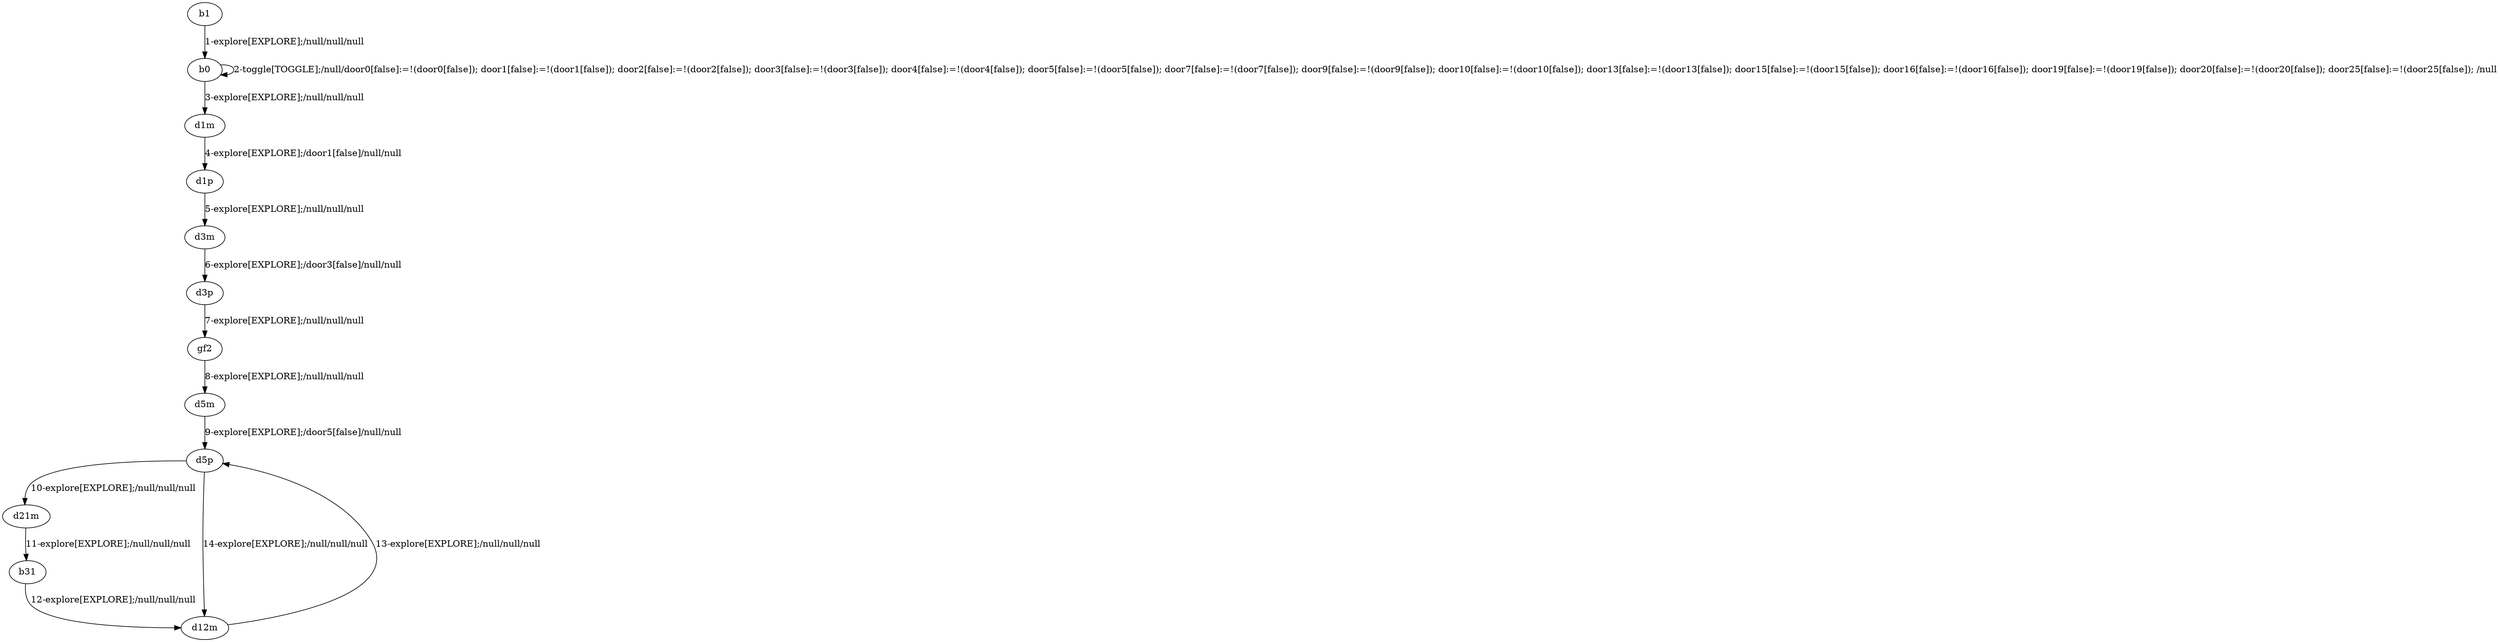 # Total number of goals covered by this test: 5
# b31 --> d12m
# gf2 --> d5m
# d5p --> d21m
# d12m --> d5p
# d21m --> b31

digraph g {
"b1" -> "b0" [label = "1-explore[EXPLORE];/null/null/null"];
"b0" -> "b0" [label = "2-toggle[TOGGLE];/null/door0[false]:=!(door0[false]); door1[false]:=!(door1[false]); door2[false]:=!(door2[false]); door3[false]:=!(door3[false]); door4[false]:=!(door4[false]); door5[false]:=!(door5[false]); door7[false]:=!(door7[false]); door9[false]:=!(door9[false]); door10[false]:=!(door10[false]); door13[false]:=!(door13[false]); door15[false]:=!(door15[false]); door16[false]:=!(door16[false]); door19[false]:=!(door19[false]); door20[false]:=!(door20[false]); door25[false]:=!(door25[false]); /null"];
"b0" -> "d1m" [label = "3-explore[EXPLORE];/null/null/null"];
"d1m" -> "d1p" [label = "4-explore[EXPLORE];/door1[false]/null/null"];
"d1p" -> "d3m" [label = "5-explore[EXPLORE];/null/null/null"];
"d3m" -> "d3p" [label = "6-explore[EXPLORE];/door3[false]/null/null"];
"d3p" -> "gf2" [label = "7-explore[EXPLORE];/null/null/null"];
"gf2" -> "d5m" [label = "8-explore[EXPLORE];/null/null/null"];
"d5m" -> "d5p" [label = "9-explore[EXPLORE];/door5[false]/null/null"];
"d5p" -> "d21m" [label = "10-explore[EXPLORE];/null/null/null"];
"d21m" -> "b31" [label = "11-explore[EXPLORE];/null/null/null"];
"b31" -> "d12m" [label = "12-explore[EXPLORE];/null/null/null"];
"d12m" -> "d5p" [label = "13-explore[EXPLORE];/null/null/null"];
"d5p" -> "d12m" [label = "14-explore[EXPLORE];/null/null/null"];
}
